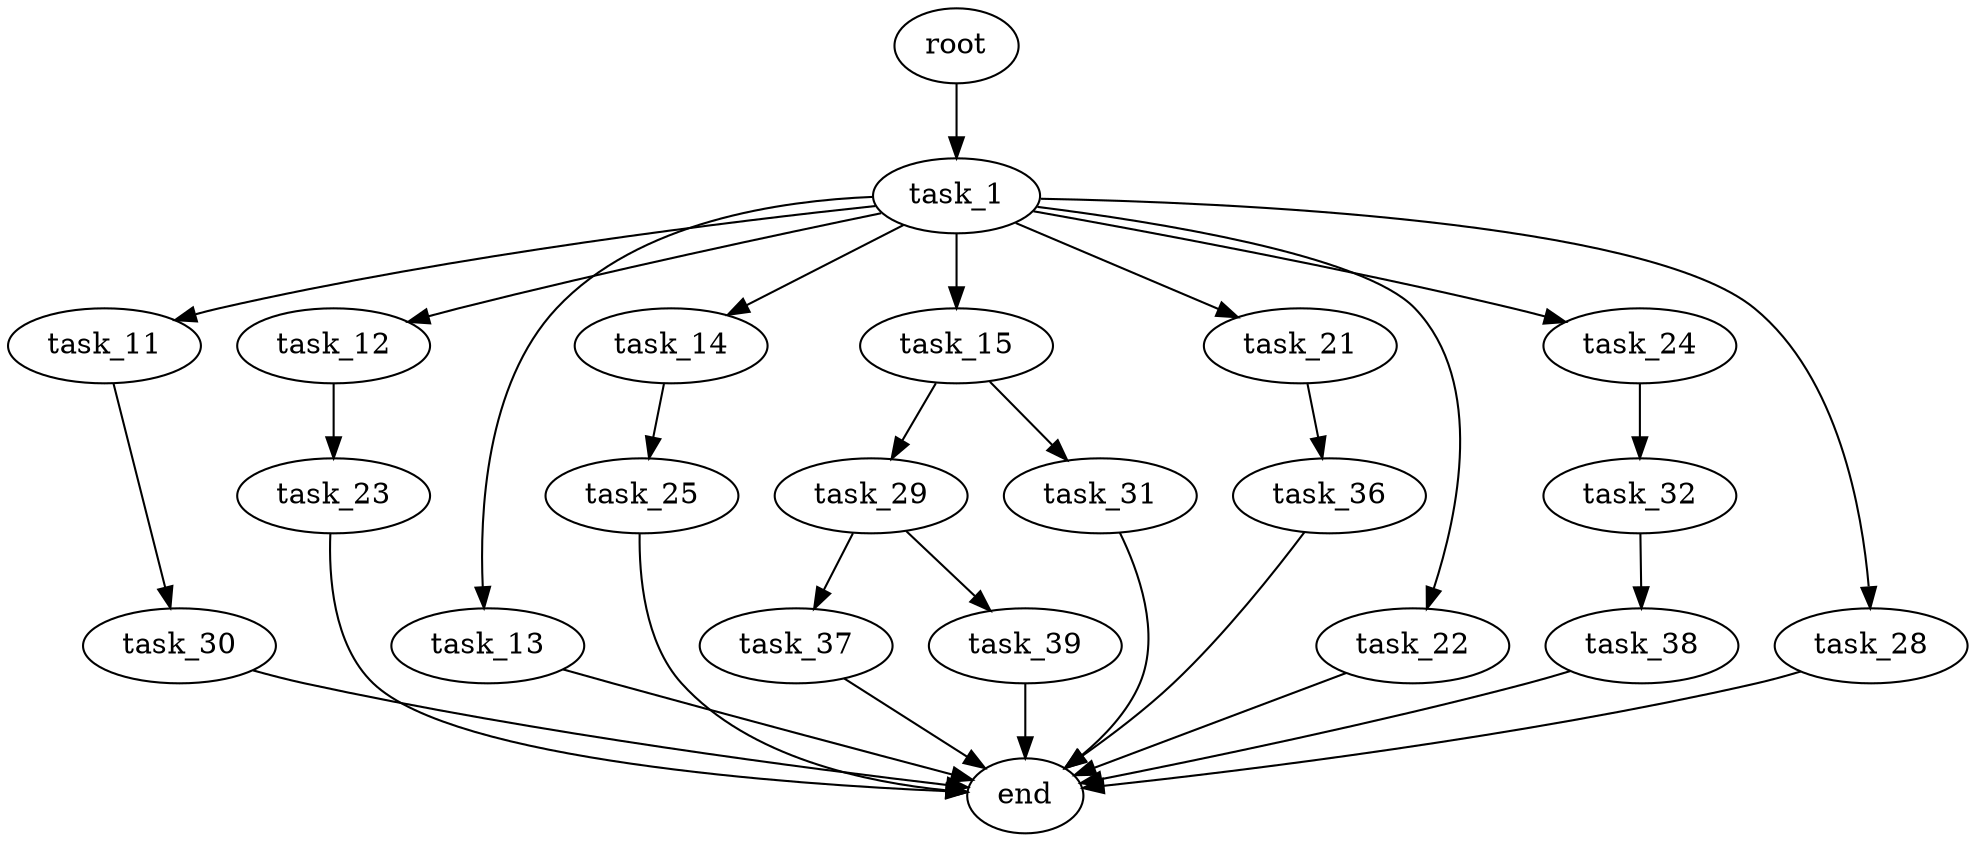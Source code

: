 digraph G {
  root [size="0.000000"];
  task_1 [size="782757789696.000000"];
  task_11 [size="36676574688.000000"];
  task_12 [size="371752851259.000000"];
  task_13 [size="372173815288.000000"];
  task_14 [size="8503964116.000000"];
  task_15 [size="7923344140.000000"];
  task_21 [size="101520361922.000000"];
  task_22 [size="28991029248.000000"];
  task_24 [size="5191143321.000000"];
  task_28 [size="457097027530.000000"];
  task_30 [size="34352384756.000000"];
  task_23 [size="368293445632.000000"];
  end [size="0.000000"];
  task_25 [size="1208835058502.000000"];
  task_29 [size="220950142336.000000"];
  task_31 [size="1786060537.000000"];
  task_36 [size="782757789696.000000"];
  task_32 [size="11808730594.000000"];
  task_37 [size="1073741824000.000000"];
  task_39 [size="1077583333412.000000"];
  task_38 [size="5935573925.000000"];

  root -> task_1 [size="1.000000"];
  task_1 -> task_11 [size="679477248.000000"];
  task_1 -> task_12 [size="679477248.000000"];
  task_1 -> task_13 [size="679477248.000000"];
  task_1 -> task_14 [size="679477248.000000"];
  task_1 -> task_15 [size="679477248.000000"];
  task_1 -> task_21 [size="679477248.000000"];
  task_1 -> task_22 [size="679477248.000000"];
  task_1 -> task_24 [size="679477248.000000"];
  task_1 -> task_28 [size="679477248.000000"];
  task_11 -> task_30 [size="838860800.000000"];
  task_12 -> task_23 [size="679477248.000000"];
  task_13 -> end [size="1.000000"];
  task_14 -> task_25 [size="536870912.000000"];
  task_15 -> task_29 [size="134217728.000000"];
  task_15 -> task_31 [size="134217728.000000"];
  task_21 -> task_36 [size="75497472.000000"];
  task_22 -> end [size="1.000000"];
  task_24 -> task_32 [size="411041792.000000"];
  task_28 -> end [size="1.000000"];
  task_30 -> end [size="1.000000"];
  task_23 -> end [size="1.000000"];
  task_25 -> end [size="1.000000"];
  task_29 -> task_37 [size="411041792.000000"];
  task_29 -> task_39 [size="411041792.000000"];
  task_31 -> end [size="1.000000"];
  task_36 -> end [size="1.000000"];
  task_32 -> task_38 [size="301989888.000000"];
  task_37 -> end [size="1.000000"];
  task_39 -> end [size="1.000000"];
  task_38 -> end [size="1.000000"];
}
